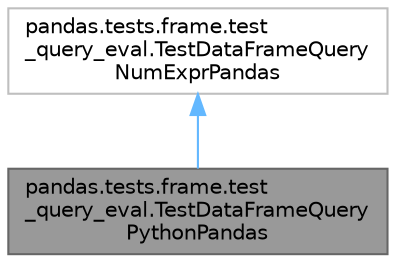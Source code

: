 digraph "pandas.tests.frame.test_query_eval.TestDataFrameQueryPythonPandas"
{
 // LATEX_PDF_SIZE
  bgcolor="transparent";
  edge [fontname=Helvetica,fontsize=10,labelfontname=Helvetica,labelfontsize=10];
  node [fontname=Helvetica,fontsize=10,shape=box,height=0.2,width=0.4];
  Node1 [id="Node000001",label="pandas.tests.frame.test\l_query_eval.TestDataFrameQuery\lPythonPandas",height=0.2,width=0.4,color="gray40", fillcolor="grey60", style="filled", fontcolor="black",tooltip=" "];
  Node2 -> Node1 [id="edge1_Node000001_Node000002",dir="back",color="steelblue1",style="solid",tooltip=" "];
  Node2 [id="Node000002",label="pandas.tests.frame.test\l_query_eval.TestDataFrameQuery\lNumExprPandas",height=0.2,width=0.4,color="grey75", fillcolor="white", style="filled",URL="$dd/dbc/classpandas_1_1tests_1_1frame_1_1test__query__eval_1_1TestDataFrameQueryNumExprPandas.html",tooltip=" "];
}
